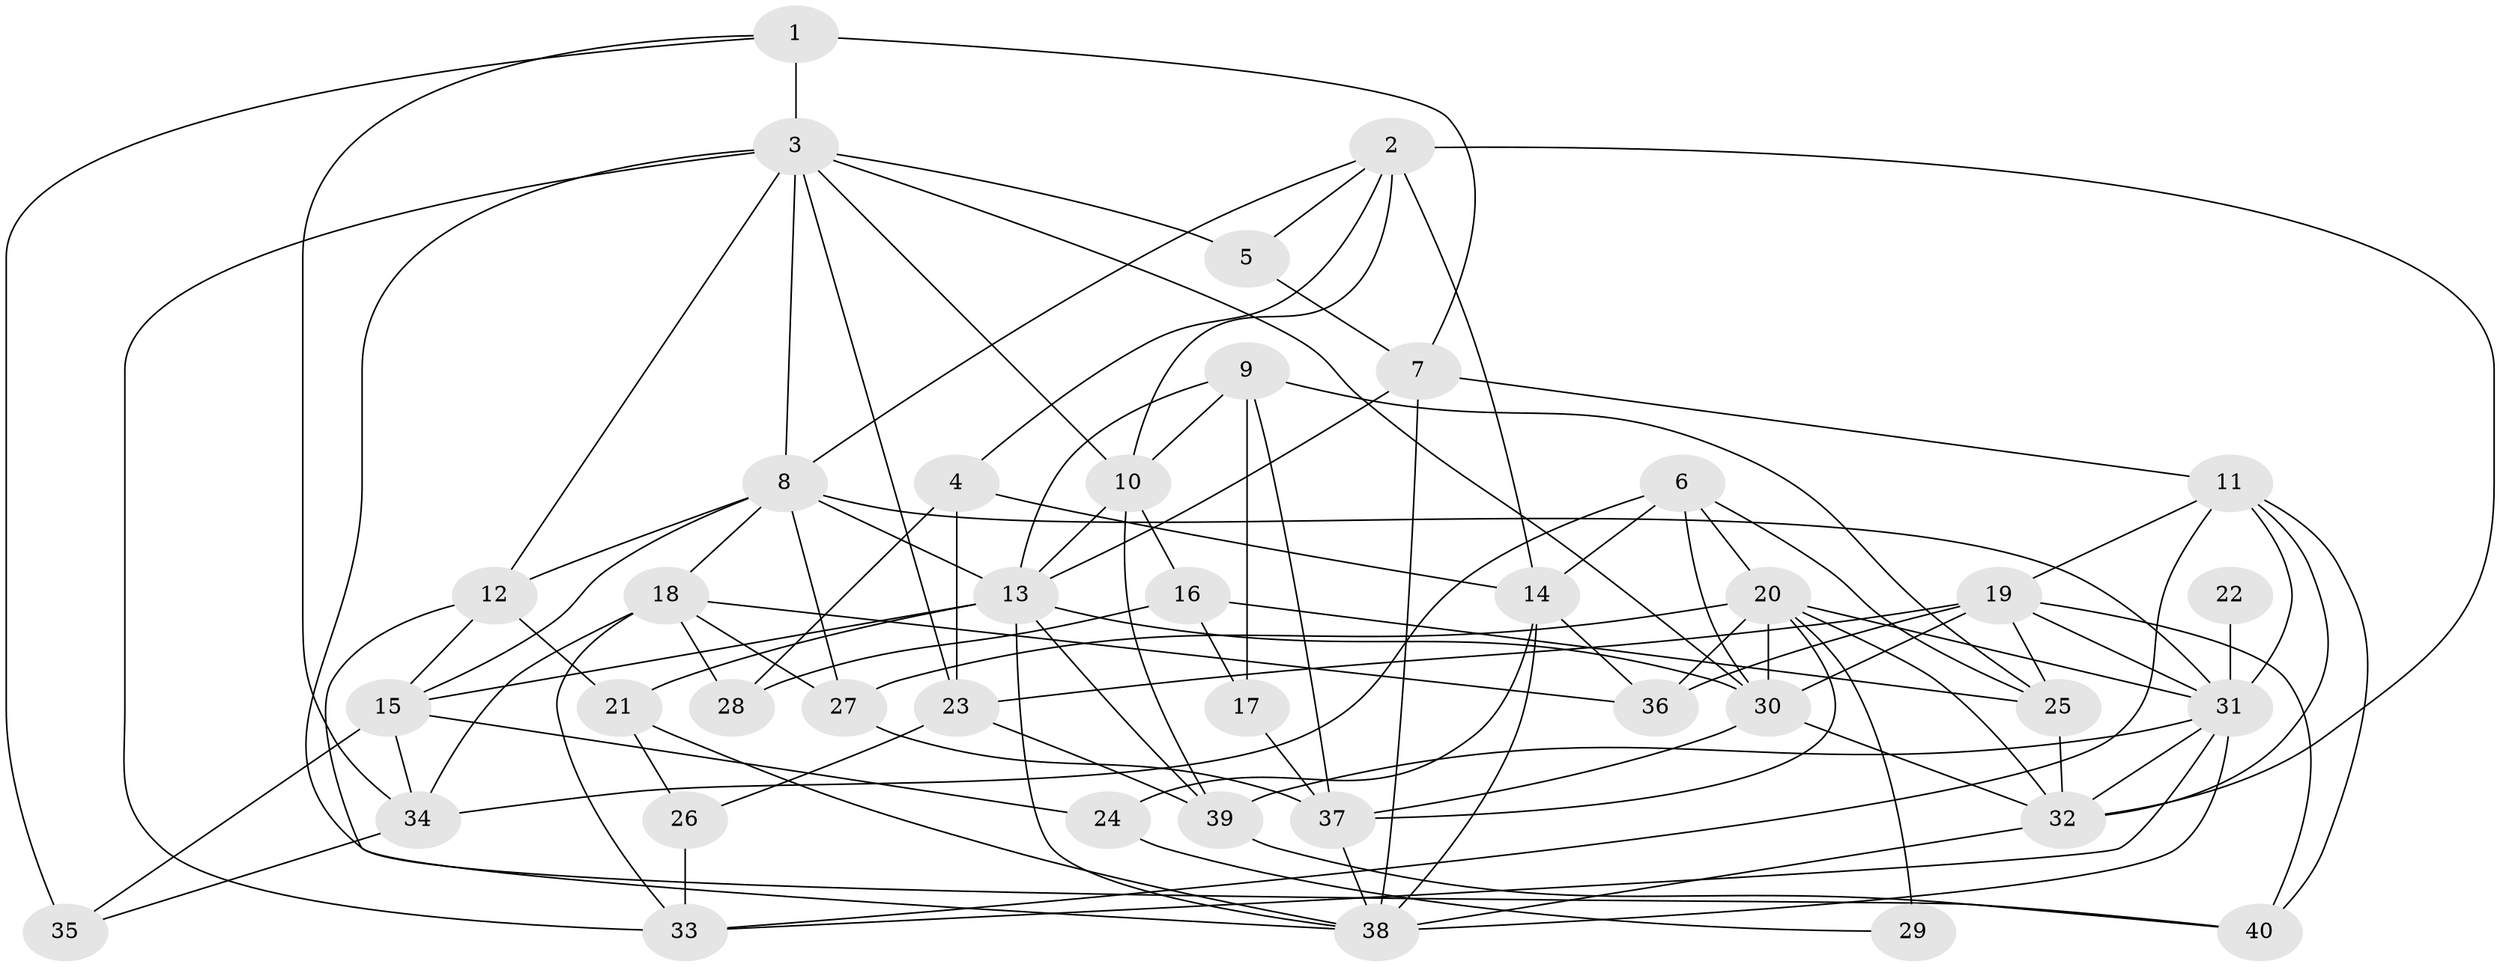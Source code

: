 // original degree distribution, {4: 0.3, 3: 0.3, 5: 0.1625, 6: 0.0875, 8: 0.0125, 2: 0.1, 7: 0.0375}
// Generated by graph-tools (version 1.1) at 2025/02/03/09/25 03:02:13]
// undirected, 40 vertices, 104 edges
graph export_dot {
graph [start="1"]
  node [color=gray90,style=filled];
  1;
  2;
  3;
  4;
  5;
  6;
  7;
  8;
  9;
  10;
  11;
  12;
  13;
  14;
  15;
  16;
  17;
  18;
  19;
  20;
  21;
  22;
  23;
  24;
  25;
  26;
  27;
  28;
  29;
  30;
  31;
  32;
  33;
  34;
  35;
  36;
  37;
  38;
  39;
  40;
  1 -- 3 [weight=1.0];
  1 -- 7 [weight=2.0];
  1 -- 34 [weight=1.0];
  1 -- 35 [weight=1.0];
  2 -- 4 [weight=1.0];
  2 -- 5 [weight=2.0];
  2 -- 8 [weight=1.0];
  2 -- 10 [weight=1.0];
  2 -- 14 [weight=2.0];
  2 -- 32 [weight=2.0];
  3 -- 5 [weight=1.0];
  3 -- 8 [weight=1.0];
  3 -- 10 [weight=1.0];
  3 -- 12 [weight=1.0];
  3 -- 23 [weight=1.0];
  3 -- 30 [weight=1.0];
  3 -- 33 [weight=1.0];
  3 -- 40 [weight=1.0];
  4 -- 14 [weight=1.0];
  4 -- 23 [weight=1.0];
  4 -- 28 [weight=2.0];
  5 -- 7 [weight=1.0];
  6 -- 14 [weight=1.0];
  6 -- 20 [weight=1.0];
  6 -- 25 [weight=1.0];
  6 -- 30 [weight=1.0];
  6 -- 34 [weight=1.0];
  7 -- 11 [weight=1.0];
  7 -- 13 [weight=1.0];
  7 -- 38 [weight=1.0];
  8 -- 12 [weight=1.0];
  8 -- 13 [weight=1.0];
  8 -- 15 [weight=1.0];
  8 -- 18 [weight=1.0];
  8 -- 27 [weight=2.0];
  8 -- 31 [weight=1.0];
  9 -- 10 [weight=2.0];
  9 -- 13 [weight=1.0];
  9 -- 17 [weight=1.0];
  9 -- 25 [weight=1.0];
  9 -- 37 [weight=1.0];
  10 -- 13 [weight=1.0];
  10 -- 16 [weight=1.0];
  10 -- 39 [weight=2.0];
  11 -- 19 [weight=1.0];
  11 -- 31 [weight=1.0];
  11 -- 32 [weight=1.0];
  11 -- 33 [weight=1.0];
  11 -- 40 [weight=1.0];
  12 -- 15 [weight=1.0];
  12 -- 21 [weight=1.0];
  12 -- 38 [weight=1.0];
  13 -- 15 [weight=2.0];
  13 -- 21 [weight=1.0];
  13 -- 30 [weight=1.0];
  13 -- 38 [weight=1.0];
  13 -- 39 [weight=1.0];
  14 -- 24 [weight=1.0];
  14 -- 36 [weight=1.0];
  14 -- 38 [weight=1.0];
  15 -- 24 [weight=1.0];
  15 -- 34 [weight=1.0];
  15 -- 35 [weight=1.0];
  16 -- 17 [weight=1.0];
  16 -- 25 [weight=1.0];
  16 -- 28 [weight=2.0];
  17 -- 37 [weight=1.0];
  18 -- 27 [weight=1.0];
  18 -- 28 [weight=1.0];
  18 -- 33 [weight=1.0];
  18 -- 34 [weight=2.0];
  18 -- 36 [weight=1.0];
  19 -- 23 [weight=1.0];
  19 -- 25 [weight=1.0];
  19 -- 30 [weight=1.0];
  19 -- 31 [weight=1.0];
  19 -- 36 [weight=1.0];
  19 -- 40 [weight=1.0];
  20 -- 27 [weight=1.0];
  20 -- 29 [weight=2.0];
  20 -- 30 [weight=1.0];
  20 -- 31 [weight=1.0];
  20 -- 32 [weight=1.0];
  20 -- 36 [weight=1.0];
  20 -- 37 [weight=1.0];
  21 -- 26 [weight=1.0];
  21 -- 38 [weight=1.0];
  22 -- 31 [weight=2.0];
  23 -- 26 [weight=1.0];
  23 -- 39 [weight=1.0];
  24 -- 29 [weight=1.0];
  25 -- 32 [weight=1.0];
  26 -- 33 [weight=1.0];
  27 -- 37 [weight=1.0];
  30 -- 32 [weight=1.0];
  30 -- 37 [weight=1.0];
  31 -- 32 [weight=1.0];
  31 -- 33 [weight=1.0];
  31 -- 38 [weight=1.0];
  31 -- 39 [weight=1.0];
  32 -- 38 [weight=1.0];
  34 -- 35 [weight=1.0];
  37 -- 38 [weight=1.0];
  39 -- 40 [weight=1.0];
}
